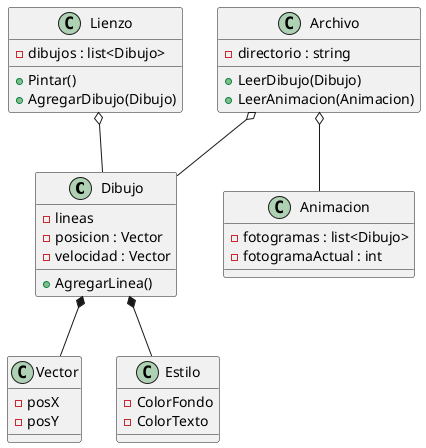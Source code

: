 @startuml Pintor 

class Dibujo{
    -lineas 
    -posicion : Vector
    -velocidad : Vector
    +AgregarLinea()
}
class Vector{
    -posX
    -posY
}
class Archivo {
    -directorio : string 
    +LeerDibujo(Dibujo)
    +LeerAnimacion(Animacion)

}
class Estilo {
    -ColorFondo 
    -ColorTexto
}

class Animacion{
    -fotogramas : list<Dibujo>
    -fotogramaActual : int 
}

class Lienzo{
    -dibujos : list<Dibujo>
    +Pintar()
    +AgregarDibujo(Dibujo)
}

Dibujo *-- Vector 
Archivo o-- Dibujo 
Dibujo *-- Estilo 
Archivo o-- Animacion
Lienzo o-- Dibujo 






@enduml
